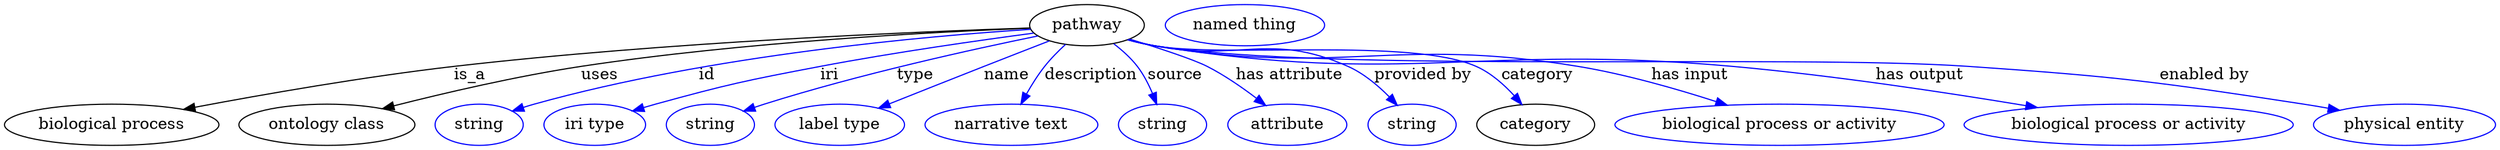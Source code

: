 digraph {
	graph [bb="0,0,2173.9,123"];
	node [label="\N"];
	pathway	[height=0.5,
		label=pathway,
		pos="945.59,105",
		width=1.3902];
	"biological process"	[height=0.5,
		pos="93.592,18",
		width=2.5998];
	pathway -> "biological process"	[label=is_a,
		lp="406.59,61.5",
		pos="e,156.32,31.416 895.87,102.56 798.83,99.376 577.52,90.258 392.59,69 314.99,60.08 226.87,44.697 166.51,33.344"];
	"ontology class"	[height=0.5,
		pos="281.59,18",
		width=2.1304];
	pathway -> "ontology class"	[label=uses,
		lp="520.09,61.5",
		pos="e,330.15,32.038 895.94,102.38 813.88,99.175 644.96,90.406 503.59,69 447.48,60.504 384.45,45.802 339.93,34.532"];
	id	[color=blue,
		height=0.5,
		label=string,
		pos="414.59,18",
		width=1.0652];
	pathway -> id	[color=blue,
		label=id,
		lp="613.59,61.5",
		pos="e,443.58,29.99 896.39,101.35 808.07,95.644 617.4,79.057 462.59,36 459.48,35.135 456.28,34.172 453.09,33.155",
		style=solid];
	iri	[color=blue,
		height=0.5,
		label="iri type",
		pos="515.59,18",
		width=1.2277];
	pathway -> iri	[color=blue,
		label=iri,
		lp="720.59,61.5",
		pos="e,548.89,29.93 898.99,98.085 851.83,91.843 776.89,81.229 712.59,69 648.51,56.813 632.53,53.14 569.59,36 566.01,35.026 562.32,33.97 \
558.62,32.877",
		style=solid];
	type	[color=blue,
		height=0.5,
		label=string,
		pos="616.59,18",
		width=1.0652];
	pathway -> type	[color=blue,
		label=type,
		lp="795.59,61.5",
		pos="e,645.55,29.898 902.57,95.556 846.83,84.179 746.92,62.29 663.59,36 660.84,35.131 658.01,34.201 655.16,33.24",
		style=solid];
	name	[color=blue,
		height=0.5,
		label="label type",
		pos="729.59,18",
		width=1.5707];
	pathway -> name	[color=blue,
		label=name,
		lp="875.59,61.5",
		pos="e,763.53,32.539 912.66,91.254 895.61,84.642 874.47,76.417 855.59,69 828.04,58.174 797.14,45.914 772.83,36.244",
		style=solid];
	description	[color=blue,
		height=0.5,
		label="narrative text",
		pos="879.59,18",
		width=2.0943];
	pathway -> description	[color=blue,
		label=description,
		lp="949.09,61.5",
		pos="e,887.87,35.979 926.85,88.226 920.65,82.517 913.97,75.795 908.59,69 902.77,61.647 897.34,53.001 892.78,44.985",
		style=solid];
	source	[color=blue,
		height=0.5,
		label=string,
		pos="1011.6,18",
		width=1.0652];
	pathway -> source	[color=blue,
		label=source,
		lp="1022.6,61.5",
		pos="e,1006.5,35.85 968.97,88.772 976.25,83.199 983.87,76.422 989.59,69 995.02,61.951 999.43,53.351 1002.8,45.285",
		style=solid];
	"has attribute"	[color=blue,
		height=0.5,
		label=attribute,
		pos="1119.6,18",
		width=1.4443];
	pathway -> "has attribute"	[color=blue,
		label="has attribute",
		lp="1122.6,61.5",
		pos="e,1101,34.899 982.83,92.903 1007.9,85.177 1038.5,75.188 1050.6,69 1065.5,61.368 1080.6,50.738 1093,41.242",
		style=solid];
	"provided by"	[color=blue,
		height=0.5,
		label=string,
		pos="1227.6,18",
		width=1.0652];
	pathway -> "provided by"	[color=blue,
		label="provided by",
		lp="1238.1,61.5",
		pos="e,1214.8,35.449 981.86,92.476 989.32,90.409 997.16,88.454 1004.6,87 1078.7,72.488 1104.8,100.25 1173.6,69 1186.6,63.077 1198.6,52.761 \
1207.9,43.031",
		style=solid];
	category	[height=0.5,
		pos="1335.6,18",
		width=1.4263];
	pathway -> category	[color=blue,
		label=category,
		lp="1337.1,61.5",
		pos="e,1323.8,35.645 981.5,92.318 989.06,90.237 997.03,88.316 1004.6,87 1066,76.306 1227.7,94.415 1284.6,69 1297.2,63.393 1308.4,53.256 \
1317.1,43.568",
		style=solid];
	"has input"	[color=blue,
		height=0.5,
		label="biological process or activity",
		pos="1548.6,18",
		width=3.9899];
	pathway -> "has input"	[color=blue,
		label="has input",
		lp="1470.1,61.5",
		pos="e,1502.9,35.079 981.17,92.315 988.82,90.206 996.92,88.276 1004.6,87 1166.1,60.151 1211,95.547 1372.6,69 1413.7,62.251 1458.8,49.307 \
1493.1,38.28",
		style=solid];
	"has output"	[color=blue,
		height=0.5,
		label="biological process or activity",
		pos="1853.6,18",
		width=3.9899];
	pathway -> "has output"	[color=blue,
		label="has output",
		lp="1671.1,61.5",
		pos="e,1773.8,33.02 981.15,92.237 988.81,90.135 996.91,88.226 1004.6,87 1225.5,51.769 1284.8,89.026 1507.6,69 1595,61.141 1694.1,46.202 \
1763.8,34.692",
		style=solid];
	"enabled by"	[color=blue,
		height=0.5,
		label="physical entity",
		pos="2094.6,18",
		width=2.2026];
	pathway -> "enabled by"	[color=blue,
		label="enabled by",
		lp="1920.1,61.5",
		pos="e,2037.9,30.632 981.15,92.176 988.8,90.077 996.9,88.186 1004.6,87 1160.4,62.986 1556.4,79.83 1713.6,69 1844.3,59.995 1877,55.777 \
2006.6,36 2013.4,34.959 2020.5,33.768 2027.6,32.511",
		style=solid];
	"named thing_category"	[color=blue,
		height=0.5,
		label="named thing",
		pos="1083.6,105",
		width=1.9318];
}
